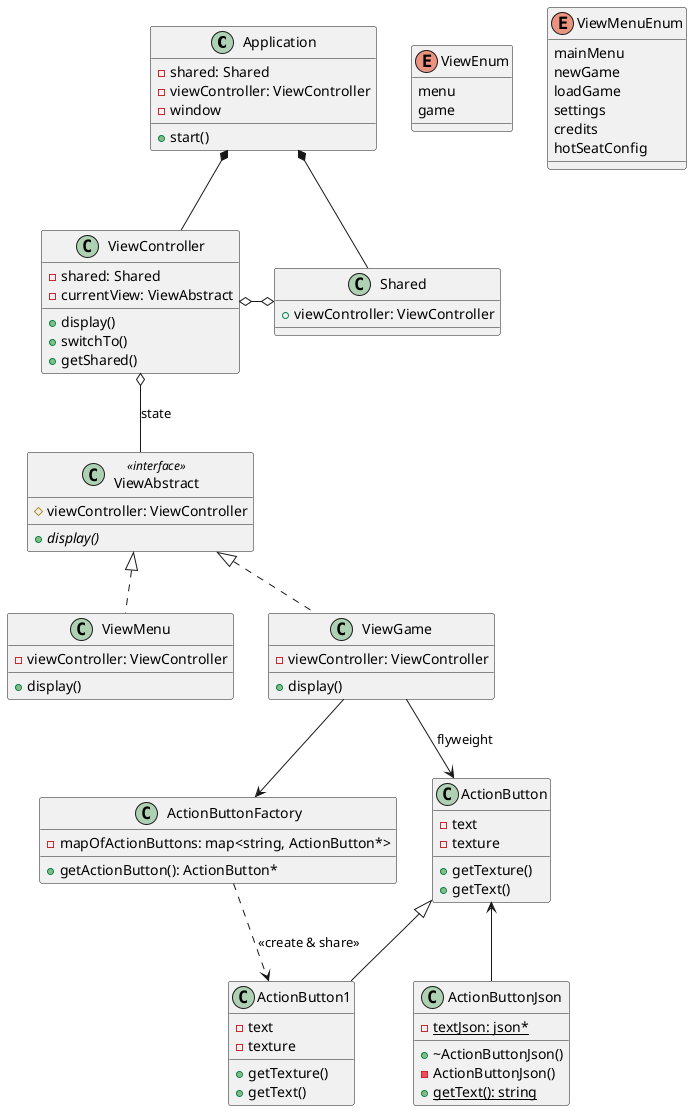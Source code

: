 @startuml

class Application{
    - shared: Shared
    - viewController: ViewController
    - window
    + start()
}

class Shared{
    + viewController: ViewController
}

class ViewController{
    - shared: Shared
    - currentView: ViewAbstract
    + display()
    + switchTo()
    + getShared()
}

class ViewMenu{
    - viewController: ViewController
    + display()
}

class ViewAbstract <<interface >>{
    # viewController: ViewController
    + {abstract} display()
}

enum ViewEnum {
    menu
    game
}

enum ViewMenuEnum {
    mainMenu
    newGame
    loadGame
    settings
    credits
    hotSeatConfig
}

class ViewGame{
    - viewController: ViewController
    + display()
}

class ActionButtonFactory {
    - mapOfActionButtons: map<string, ActionButton*>
    + getActionButton(): ActionButton*
}

class ActionButton{
    - text
    - texture
    + getTexture()
    + getText()
}

class ActionButton1{
    - text
    - texture
    + getTexture()
    + getText()
}

class ActionButtonJson{
    + ~ActionButtonJson()
    - ActionButtonJson()
    + {static} getText(): string
    - {static} textJson: json*
}



Application *-- ViewController
Application *-- Shared

ViewController o-o Shared

ViewAbstract <|.. ViewMenu
ViewAbstract <|.. ViewGame
ViewController o-- ViewAbstract: state

ActionButton <|-- ActionButton1
ActionButton <-- ActionButtonJson
ViewGame --> ActionButtonFactory
ViewGame --> ActionButton: flyweight
ActionButtonFactory ..> ActionButton1: <<create & share>>

@enduml